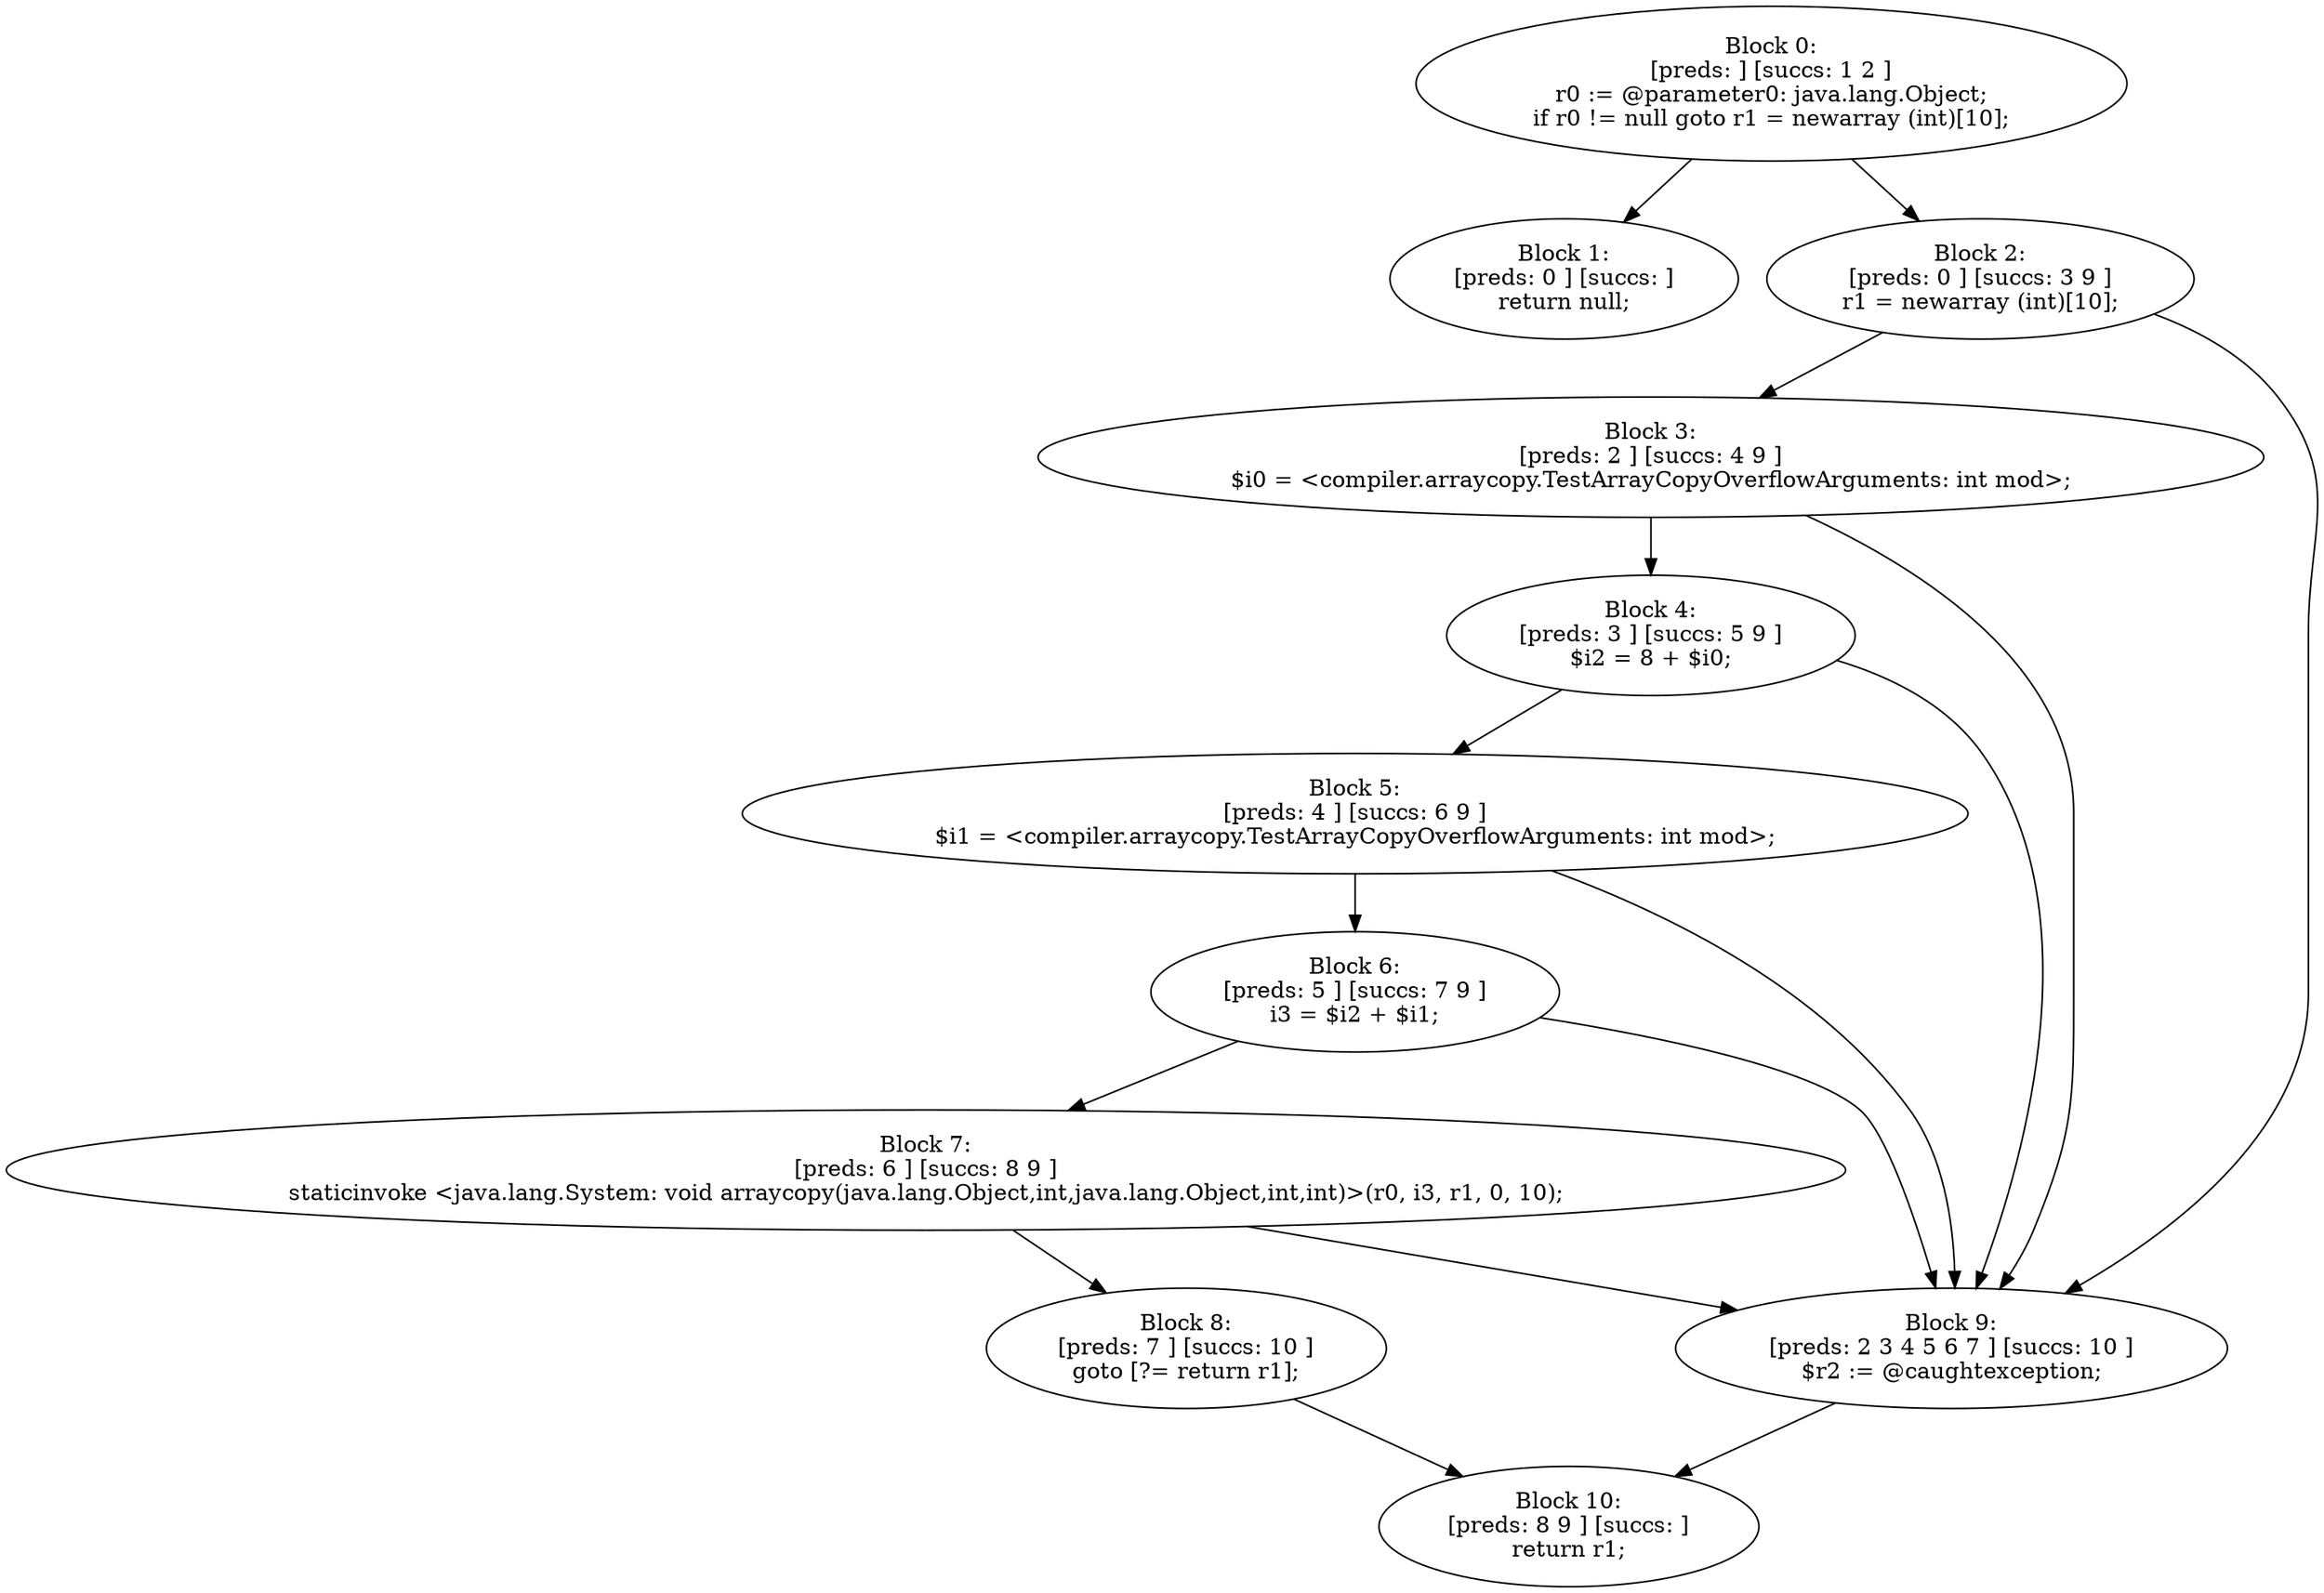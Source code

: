 digraph "unitGraph" {
    "Block 0:
[preds: ] [succs: 1 2 ]
r0 := @parameter0: java.lang.Object;
if r0 != null goto r1 = newarray (int)[10];
"
    "Block 1:
[preds: 0 ] [succs: ]
return null;
"
    "Block 2:
[preds: 0 ] [succs: 3 9 ]
r1 = newarray (int)[10];
"
    "Block 3:
[preds: 2 ] [succs: 4 9 ]
$i0 = <compiler.arraycopy.TestArrayCopyOverflowArguments: int mod>;
"
    "Block 4:
[preds: 3 ] [succs: 5 9 ]
$i2 = 8 + $i0;
"
    "Block 5:
[preds: 4 ] [succs: 6 9 ]
$i1 = <compiler.arraycopy.TestArrayCopyOverflowArguments: int mod>;
"
    "Block 6:
[preds: 5 ] [succs: 7 9 ]
i3 = $i2 + $i1;
"
    "Block 7:
[preds: 6 ] [succs: 8 9 ]
staticinvoke <java.lang.System: void arraycopy(java.lang.Object,int,java.lang.Object,int,int)>(r0, i3, r1, 0, 10);
"
    "Block 8:
[preds: 7 ] [succs: 10 ]
goto [?= return r1];
"
    "Block 9:
[preds: 2 3 4 5 6 7 ] [succs: 10 ]
$r2 := @caughtexception;
"
    "Block 10:
[preds: 8 9 ] [succs: ]
return r1;
"
    "Block 0:
[preds: ] [succs: 1 2 ]
r0 := @parameter0: java.lang.Object;
if r0 != null goto r1 = newarray (int)[10];
"->"Block 1:
[preds: 0 ] [succs: ]
return null;
";
    "Block 0:
[preds: ] [succs: 1 2 ]
r0 := @parameter0: java.lang.Object;
if r0 != null goto r1 = newarray (int)[10];
"->"Block 2:
[preds: 0 ] [succs: 3 9 ]
r1 = newarray (int)[10];
";
    "Block 2:
[preds: 0 ] [succs: 3 9 ]
r1 = newarray (int)[10];
"->"Block 3:
[preds: 2 ] [succs: 4 9 ]
$i0 = <compiler.arraycopy.TestArrayCopyOverflowArguments: int mod>;
";
    "Block 2:
[preds: 0 ] [succs: 3 9 ]
r1 = newarray (int)[10];
"->"Block 9:
[preds: 2 3 4 5 6 7 ] [succs: 10 ]
$r2 := @caughtexception;
";
    "Block 3:
[preds: 2 ] [succs: 4 9 ]
$i0 = <compiler.arraycopy.TestArrayCopyOverflowArguments: int mod>;
"->"Block 4:
[preds: 3 ] [succs: 5 9 ]
$i2 = 8 + $i0;
";
    "Block 3:
[preds: 2 ] [succs: 4 9 ]
$i0 = <compiler.arraycopy.TestArrayCopyOverflowArguments: int mod>;
"->"Block 9:
[preds: 2 3 4 5 6 7 ] [succs: 10 ]
$r2 := @caughtexception;
";
    "Block 4:
[preds: 3 ] [succs: 5 9 ]
$i2 = 8 + $i0;
"->"Block 5:
[preds: 4 ] [succs: 6 9 ]
$i1 = <compiler.arraycopy.TestArrayCopyOverflowArguments: int mod>;
";
    "Block 4:
[preds: 3 ] [succs: 5 9 ]
$i2 = 8 + $i0;
"->"Block 9:
[preds: 2 3 4 5 6 7 ] [succs: 10 ]
$r2 := @caughtexception;
";
    "Block 5:
[preds: 4 ] [succs: 6 9 ]
$i1 = <compiler.arraycopy.TestArrayCopyOverflowArguments: int mod>;
"->"Block 6:
[preds: 5 ] [succs: 7 9 ]
i3 = $i2 + $i1;
";
    "Block 5:
[preds: 4 ] [succs: 6 9 ]
$i1 = <compiler.arraycopy.TestArrayCopyOverflowArguments: int mod>;
"->"Block 9:
[preds: 2 3 4 5 6 7 ] [succs: 10 ]
$r2 := @caughtexception;
";
    "Block 6:
[preds: 5 ] [succs: 7 9 ]
i3 = $i2 + $i1;
"->"Block 7:
[preds: 6 ] [succs: 8 9 ]
staticinvoke <java.lang.System: void arraycopy(java.lang.Object,int,java.lang.Object,int,int)>(r0, i3, r1, 0, 10);
";
    "Block 6:
[preds: 5 ] [succs: 7 9 ]
i3 = $i2 + $i1;
"->"Block 9:
[preds: 2 3 4 5 6 7 ] [succs: 10 ]
$r2 := @caughtexception;
";
    "Block 7:
[preds: 6 ] [succs: 8 9 ]
staticinvoke <java.lang.System: void arraycopy(java.lang.Object,int,java.lang.Object,int,int)>(r0, i3, r1, 0, 10);
"->"Block 8:
[preds: 7 ] [succs: 10 ]
goto [?= return r1];
";
    "Block 7:
[preds: 6 ] [succs: 8 9 ]
staticinvoke <java.lang.System: void arraycopy(java.lang.Object,int,java.lang.Object,int,int)>(r0, i3, r1, 0, 10);
"->"Block 9:
[preds: 2 3 4 5 6 7 ] [succs: 10 ]
$r2 := @caughtexception;
";
    "Block 8:
[preds: 7 ] [succs: 10 ]
goto [?= return r1];
"->"Block 10:
[preds: 8 9 ] [succs: ]
return r1;
";
    "Block 9:
[preds: 2 3 4 5 6 7 ] [succs: 10 ]
$r2 := @caughtexception;
"->"Block 10:
[preds: 8 9 ] [succs: ]
return r1;
";
}
